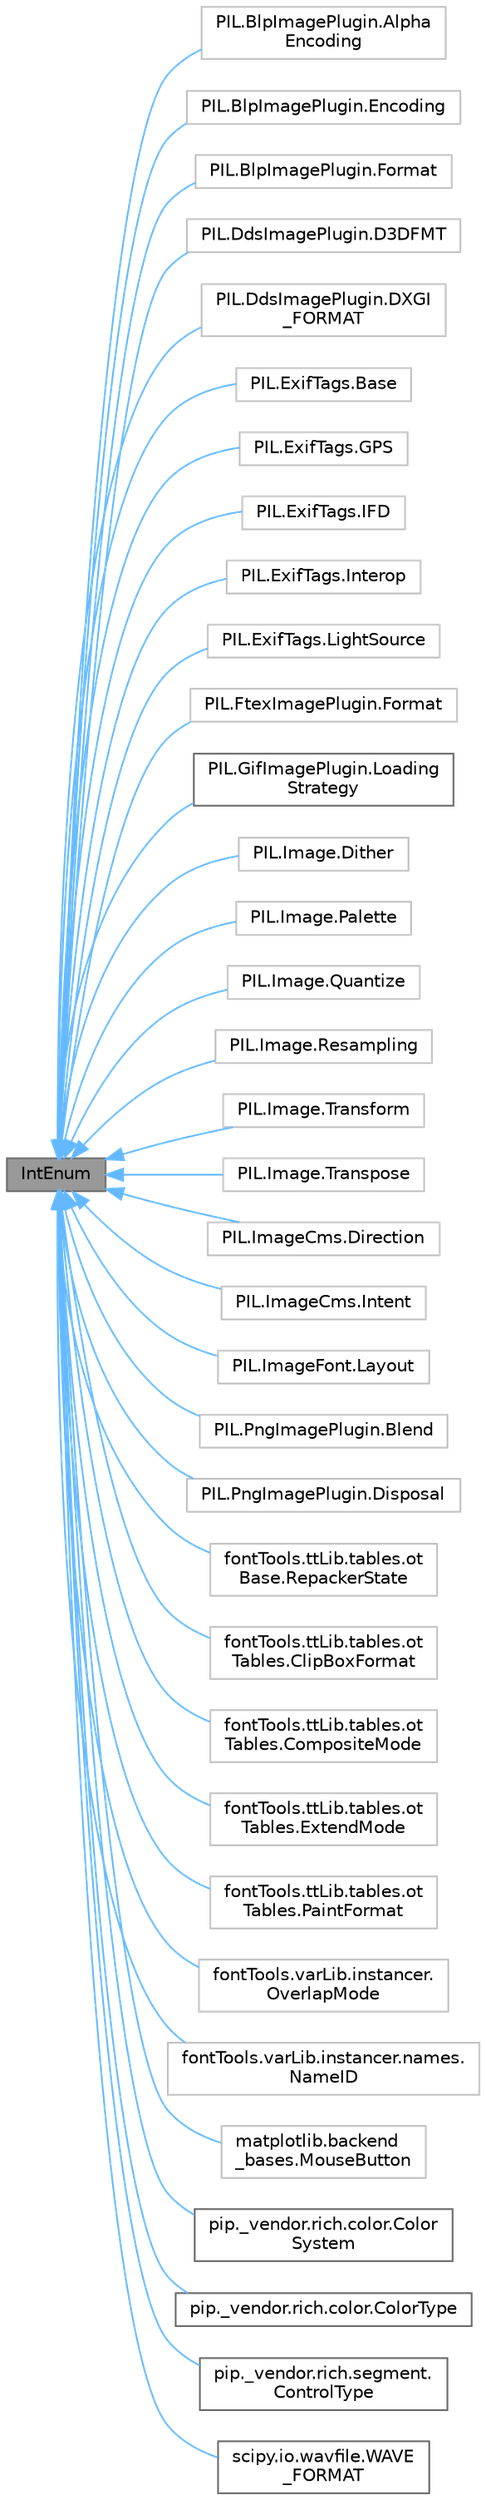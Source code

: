 digraph "IntEnum"
{
 // LATEX_PDF_SIZE
  bgcolor="transparent";
  edge [fontname=Helvetica,fontsize=10,labelfontname=Helvetica,labelfontsize=10];
  node [fontname=Helvetica,fontsize=10,shape=box,height=0.2,width=0.4];
  rankdir="LR";
  Node1 [id="Node000001",label="IntEnum",height=0.2,width=0.4,color="gray40", fillcolor="grey60", style="filled", fontcolor="black",tooltip=" "];
  Node1 -> Node2 [id="edge1_Node000001_Node000002",dir="back",color="steelblue1",style="solid",tooltip=" "];
  Node2 [id="Node000002",label="PIL.BlpImagePlugin.Alpha\lEncoding",height=0.2,width=0.4,color="grey75", fillcolor="white", style="filled",URL="$df/dd5/classPIL_1_1BlpImagePlugin_1_1AlphaEncoding.html",tooltip=" "];
  Node1 -> Node3 [id="edge2_Node000001_Node000003",dir="back",color="steelblue1",style="solid",tooltip=" "];
  Node3 [id="Node000003",label="PIL.BlpImagePlugin.Encoding",height=0.2,width=0.4,color="grey75", fillcolor="white", style="filled",URL="$df/d73/classPIL_1_1BlpImagePlugin_1_1Encoding.html",tooltip=" "];
  Node1 -> Node4 [id="edge3_Node000001_Node000004",dir="back",color="steelblue1",style="solid",tooltip=" "];
  Node4 [id="Node000004",label="PIL.BlpImagePlugin.Format",height=0.2,width=0.4,color="grey75", fillcolor="white", style="filled",URL="$d0/ddb/classPIL_1_1BlpImagePlugin_1_1Format.html",tooltip=" "];
  Node1 -> Node5 [id="edge4_Node000001_Node000005",dir="back",color="steelblue1",style="solid",tooltip=" "];
  Node5 [id="Node000005",label="PIL.DdsImagePlugin.D3DFMT",height=0.2,width=0.4,color="grey75", fillcolor="white", style="filled",URL="$d9/df5/classPIL_1_1DdsImagePlugin_1_1D3DFMT.html",tooltip=" "];
  Node1 -> Node6 [id="edge5_Node000001_Node000006",dir="back",color="steelblue1",style="solid",tooltip=" "];
  Node6 [id="Node000006",label="PIL.DdsImagePlugin.DXGI\l_FORMAT",height=0.2,width=0.4,color="grey75", fillcolor="white", style="filled",URL="$dc/dfd/classPIL_1_1DdsImagePlugin_1_1DXGI__FORMAT.html",tooltip=" "];
  Node1 -> Node7 [id="edge6_Node000001_Node000007",dir="back",color="steelblue1",style="solid",tooltip=" "];
  Node7 [id="Node000007",label="PIL.ExifTags.Base",height=0.2,width=0.4,color="grey75", fillcolor="white", style="filled",URL="$d5/d8e/classPIL_1_1ExifTags_1_1Base.html",tooltip=" "];
  Node1 -> Node8 [id="edge7_Node000001_Node000008",dir="back",color="steelblue1",style="solid",tooltip=" "];
  Node8 [id="Node000008",label="PIL.ExifTags.GPS",height=0.2,width=0.4,color="grey75", fillcolor="white", style="filled",URL="$df/dc5/classPIL_1_1ExifTags_1_1GPS.html",tooltip=" "];
  Node1 -> Node9 [id="edge8_Node000001_Node000009",dir="back",color="steelblue1",style="solid",tooltip=" "];
  Node9 [id="Node000009",label="PIL.ExifTags.IFD",height=0.2,width=0.4,color="grey75", fillcolor="white", style="filled",URL="$d5/df9/classPIL_1_1ExifTags_1_1IFD.html",tooltip=" "];
  Node1 -> Node10 [id="edge9_Node000001_Node000010",dir="back",color="steelblue1",style="solid",tooltip=" "];
  Node10 [id="Node000010",label="PIL.ExifTags.Interop",height=0.2,width=0.4,color="grey75", fillcolor="white", style="filled",URL="$dd/dfd/classPIL_1_1ExifTags_1_1Interop.html",tooltip=" "];
  Node1 -> Node11 [id="edge10_Node000001_Node000011",dir="back",color="steelblue1",style="solid",tooltip=" "];
  Node11 [id="Node000011",label="PIL.ExifTags.LightSource",height=0.2,width=0.4,color="grey75", fillcolor="white", style="filled",URL="$db/d22/classPIL_1_1ExifTags_1_1LightSource.html",tooltip=" "];
  Node1 -> Node12 [id="edge11_Node000001_Node000012",dir="back",color="steelblue1",style="solid",tooltip=" "];
  Node12 [id="Node000012",label="PIL.FtexImagePlugin.Format",height=0.2,width=0.4,color="grey75", fillcolor="white", style="filled",URL="$d0/d4a/classPIL_1_1FtexImagePlugin_1_1Format.html",tooltip=" "];
  Node1 -> Node13 [id="edge12_Node000001_Node000013",dir="back",color="steelblue1",style="solid",tooltip=" "];
  Node13 [id="Node000013",label="PIL.GifImagePlugin.Loading\lStrategy",height=0.2,width=0.4,color="gray40", fillcolor="white", style="filled",URL="$db/dc1/classPIL_1_1GifImagePlugin_1_1LoadingStrategy.html",tooltip=" "];
  Node1 -> Node14 [id="edge13_Node000001_Node000014",dir="back",color="steelblue1",style="solid",tooltip=" "];
  Node14 [id="Node000014",label="PIL.Image.Dither",height=0.2,width=0.4,color="grey75", fillcolor="white", style="filled",URL="$d9/da0/classPIL_1_1Image_1_1Dither.html",tooltip=" "];
  Node1 -> Node15 [id="edge14_Node000001_Node000015",dir="back",color="steelblue1",style="solid",tooltip=" "];
  Node15 [id="Node000015",label="PIL.Image.Palette",height=0.2,width=0.4,color="grey75", fillcolor="white", style="filled",URL="$d6/d00/classPIL_1_1Image_1_1Palette.html",tooltip=" "];
  Node1 -> Node16 [id="edge15_Node000001_Node000016",dir="back",color="steelblue1",style="solid",tooltip=" "];
  Node16 [id="Node000016",label="PIL.Image.Quantize",height=0.2,width=0.4,color="grey75", fillcolor="white", style="filled",URL="$d9/da1/classPIL_1_1Image_1_1Quantize.html",tooltip=" "];
  Node1 -> Node17 [id="edge16_Node000001_Node000017",dir="back",color="steelblue1",style="solid",tooltip=" "];
  Node17 [id="Node000017",label="PIL.Image.Resampling",height=0.2,width=0.4,color="grey75", fillcolor="white", style="filled",URL="$d3/d23/classPIL_1_1Image_1_1Resampling.html",tooltip=" "];
  Node1 -> Node18 [id="edge17_Node000001_Node000018",dir="back",color="steelblue1",style="solid",tooltip=" "];
  Node18 [id="Node000018",label="PIL.Image.Transform",height=0.2,width=0.4,color="grey75", fillcolor="white", style="filled",URL="$de/d7c/classPIL_1_1Image_1_1Transform.html",tooltip=" "];
  Node1 -> Node19 [id="edge18_Node000001_Node000019",dir="back",color="steelblue1",style="solid",tooltip=" "];
  Node19 [id="Node000019",label="PIL.Image.Transpose",height=0.2,width=0.4,color="grey75", fillcolor="white", style="filled",URL="$d9/d15/classPIL_1_1Image_1_1Transpose.html",tooltip=" "];
  Node1 -> Node20 [id="edge19_Node000001_Node000020",dir="back",color="steelblue1",style="solid",tooltip=" "];
  Node20 [id="Node000020",label="PIL.ImageCms.Direction",height=0.2,width=0.4,color="grey75", fillcolor="white", style="filled",URL="$d7/d13/classPIL_1_1ImageCms_1_1Direction.html",tooltip=" "];
  Node1 -> Node21 [id="edge20_Node000001_Node000021",dir="back",color="steelblue1",style="solid",tooltip=" "];
  Node21 [id="Node000021",label="PIL.ImageCms.Intent",height=0.2,width=0.4,color="grey75", fillcolor="white", style="filled",URL="$d5/d1c/classPIL_1_1ImageCms_1_1Intent.html",tooltip=" "];
  Node1 -> Node22 [id="edge21_Node000001_Node000022",dir="back",color="steelblue1",style="solid",tooltip=" "];
  Node22 [id="Node000022",label="PIL.ImageFont.Layout",height=0.2,width=0.4,color="grey75", fillcolor="white", style="filled",URL="$d1/d8a/classPIL_1_1ImageFont_1_1Layout.html",tooltip=" "];
  Node1 -> Node23 [id="edge22_Node000001_Node000023",dir="back",color="steelblue1",style="solid",tooltip=" "];
  Node23 [id="Node000023",label="PIL.PngImagePlugin.Blend",height=0.2,width=0.4,color="grey75", fillcolor="white", style="filled",URL="$d1/d9d/classPIL_1_1PngImagePlugin_1_1Blend.html",tooltip=" "];
  Node1 -> Node24 [id="edge23_Node000001_Node000024",dir="back",color="steelblue1",style="solid",tooltip=" "];
  Node24 [id="Node000024",label="PIL.PngImagePlugin.Disposal",height=0.2,width=0.4,color="grey75", fillcolor="white", style="filled",URL="$d7/d22/classPIL_1_1PngImagePlugin_1_1Disposal.html",tooltip=" "];
  Node1 -> Node25 [id="edge24_Node000001_Node000025",dir="back",color="steelblue1",style="solid",tooltip=" "];
  Node25 [id="Node000025",label="fontTools.ttLib.tables.ot\lBase.RepackerState",height=0.2,width=0.4,color="grey75", fillcolor="white", style="filled",URL="$d0/d14/classfontTools_1_1ttLib_1_1tables_1_1otBase_1_1RepackerState.html",tooltip=" "];
  Node1 -> Node26 [id="edge25_Node000001_Node000026",dir="back",color="steelblue1",style="solid",tooltip=" "];
  Node26 [id="Node000026",label="fontTools.ttLib.tables.ot\lTables.ClipBoxFormat",height=0.2,width=0.4,color="grey75", fillcolor="white", style="filled",URL="$da/da1/classfontTools_1_1ttLib_1_1tables_1_1otTables_1_1ClipBoxFormat.html",tooltip=" "];
  Node1 -> Node27 [id="edge26_Node000001_Node000027",dir="back",color="steelblue1",style="solid",tooltip=" "];
  Node27 [id="Node000027",label="fontTools.ttLib.tables.ot\lTables.CompositeMode",height=0.2,width=0.4,color="grey75", fillcolor="white", style="filled",URL="$d2/d49/classfontTools_1_1ttLib_1_1tables_1_1otTables_1_1CompositeMode.html",tooltip=" "];
  Node1 -> Node28 [id="edge27_Node000001_Node000028",dir="back",color="steelblue1",style="solid",tooltip=" "];
  Node28 [id="Node000028",label="fontTools.ttLib.tables.ot\lTables.ExtendMode",height=0.2,width=0.4,color="grey75", fillcolor="white", style="filled",URL="$dd/d39/classfontTools_1_1ttLib_1_1tables_1_1otTables_1_1ExtendMode.html",tooltip=" "];
  Node1 -> Node29 [id="edge28_Node000001_Node000029",dir="back",color="steelblue1",style="solid",tooltip=" "];
  Node29 [id="Node000029",label="fontTools.ttLib.tables.ot\lTables.PaintFormat",height=0.2,width=0.4,color="grey75", fillcolor="white", style="filled",URL="$da/d8d/classfontTools_1_1ttLib_1_1tables_1_1otTables_1_1PaintFormat.html",tooltip=" "];
  Node1 -> Node30 [id="edge29_Node000001_Node000030",dir="back",color="steelblue1",style="solid",tooltip=" "];
  Node30 [id="Node000030",label="fontTools.varLib.instancer.\lOverlapMode",height=0.2,width=0.4,color="grey75", fillcolor="white", style="filled",URL="$d3/d4c/classfontTools_1_1varLib_1_1instancer_1_1OverlapMode.html",tooltip=" "];
  Node1 -> Node31 [id="edge30_Node000001_Node000031",dir="back",color="steelblue1",style="solid",tooltip=" "];
  Node31 [id="Node000031",label="fontTools.varLib.instancer.names.\lNameID",height=0.2,width=0.4,color="grey75", fillcolor="white", style="filled",URL="$d3/d16/classfontTools_1_1varLib_1_1instancer_1_1names_1_1NameID.html",tooltip=" "];
  Node1 -> Node32 [id="edge31_Node000001_Node000032",dir="back",color="steelblue1",style="solid",tooltip=" "];
  Node32 [id="Node000032",label="matplotlib.backend\l_bases.MouseButton",height=0.2,width=0.4,color="grey75", fillcolor="white", style="filled",URL="$d5/d87/classmatplotlib_1_1backend__bases_1_1MouseButton.html",tooltip=" "];
  Node1 -> Node33 [id="edge32_Node000001_Node000033",dir="back",color="steelblue1",style="solid",tooltip=" "];
  Node33 [id="Node000033",label="pip._vendor.rich.color.Color\lSystem",height=0.2,width=0.4,color="gray40", fillcolor="white", style="filled",URL="$da/d1b/classpip_1_1__vendor_1_1rich_1_1color_1_1ColorSystem.html",tooltip=" "];
  Node1 -> Node34 [id="edge33_Node000001_Node000034",dir="back",color="steelblue1",style="solid",tooltip=" "];
  Node34 [id="Node000034",label="pip._vendor.rich.color.ColorType",height=0.2,width=0.4,color="gray40", fillcolor="white", style="filled",URL="$d7/d33/classpip_1_1__vendor_1_1rich_1_1color_1_1ColorType.html",tooltip=" "];
  Node1 -> Node35 [id="edge34_Node000001_Node000035",dir="back",color="steelblue1",style="solid",tooltip=" "];
  Node35 [id="Node000035",label="pip._vendor.rich.segment.\lControlType",height=0.2,width=0.4,color="gray40", fillcolor="white", style="filled",URL="$d4/da3/classpip_1_1__vendor_1_1rich_1_1segment_1_1ControlType.html",tooltip=" "];
  Node1 -> Node36 [id="edge35_Node000001_Node000036",dir="back",color="steelblue1",style="solid",tooltip=" "];
  Node36 [id="Node000036",label="scipy.io.wavfile.WAVE\l_FORMAT",height=0.2,width=0.4,color="gray40", fillcolor="white", style="filled",URL="$de/ddf/classscipy_1_1io_1_1wavfile_1_1WAVE__FORMAT.html",tooltip=" "];
}
